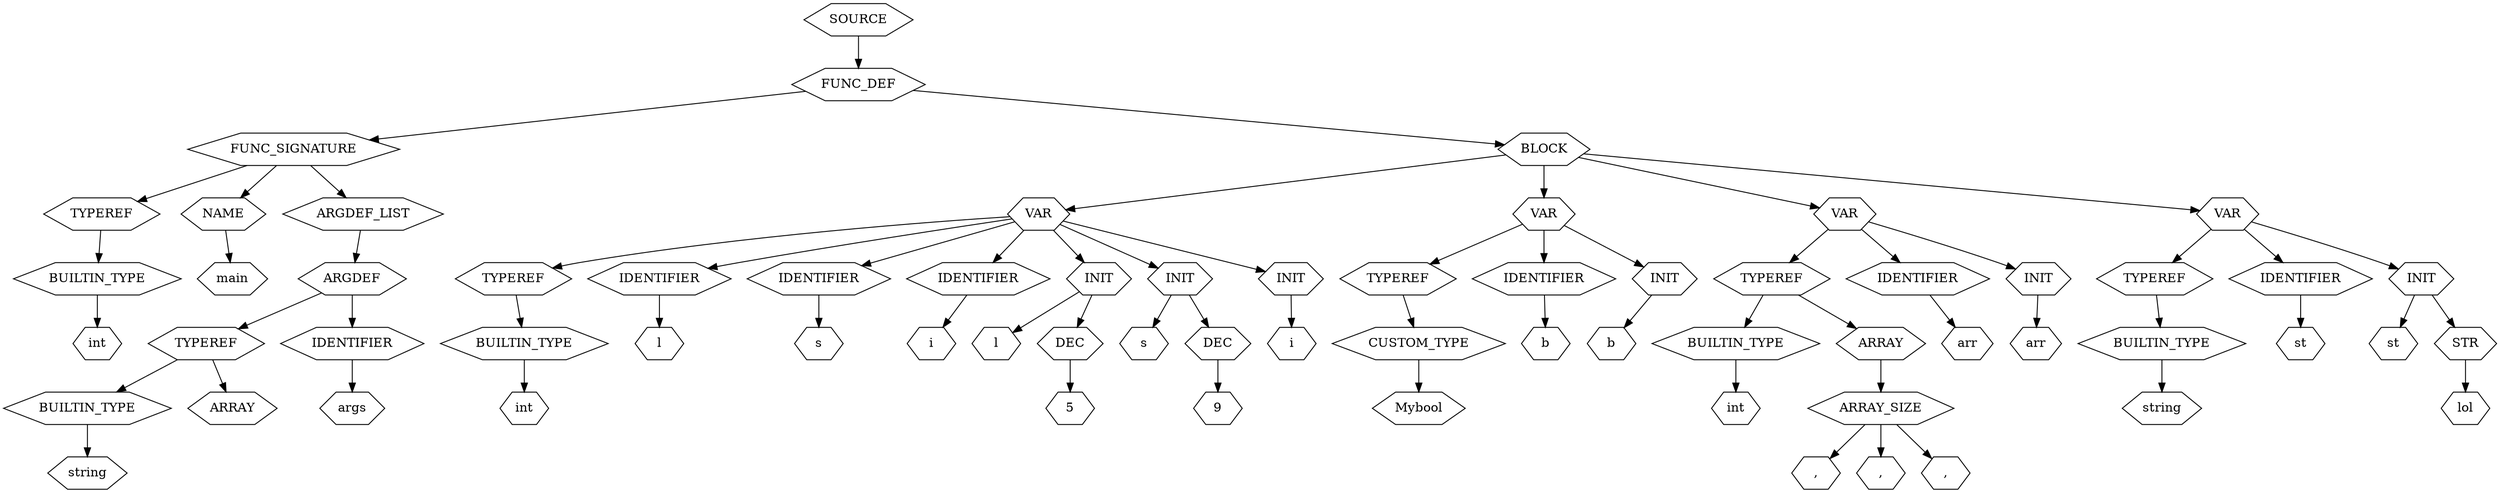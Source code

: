 digraph Tree {
    node [shape=hexagon];
    node_0 [label="SOURCE"]
    node_0 -> node_1;
    node_1 [label="FUNC_DEF"]
    node_1 -> node_2;
    node_2 [label="FUNC_SIGNATURE"]
    node_2 -> node_3;
    node_3 [label="TYPEREF"]
    node_3 -> node_4;
    node_4 [label="BUILTIN_TYPE"]
    node_4 -> node_5;
    node_5 [label="int"]
    node_2 -> node_6;
    node_6 [label="NAME"]
    node_6 -> node_7;
    node_7 [label="main"]
    node_2 -> node_8;
    node_8 [label="ARGDEF_LIST"]
    node_8 -> node_9;
    node_9 [label="ARGDEF"]
    node_9 -> node_10;
    node_10 [label="TYPEREF"]
    node_10 -> node_11;
    node_11 [label="BUILTIN_TYPE"]
    node_11 -> node_12;
    node_12 [label="string"]
    node_10 -> node_13;
    node_13 [label="ARRAY"]
    node_9 -> node_14;
    node_14 [label="IDENTIFIER"]
    node_14 -> node_15;
    node_15 [label="args"]
    node_1 -> node_16;
    node_16 [label="BLOCK"]
    node_16 -> node_17;
    node_17 [label="VAR"]
    node_17 -> node_18;
    node_18 [label="TYPEREF"]
    node_18 -> node_19;
    node_19 [label="BUILTIN_TYPE"]
    node_19 -> node_20;
    node_20 [label="int"]
    node_17 -> node_21;
    node_21 [label="IDENTIFIER"]
    node_21 -> node_22;
    node_22 [label="l"]
    node_17 -> node_23;
    node_23 [label="IDENTIFIER"]
    node_23 -> node_24;
    node_24 [label="s"]
    node_17 -> node_25;
    node_25 [label="IDENTIFIER"]
    node_25 -> node_26;
    node_26 [label="i"]
    node_17 -> node_27;
    node_27 [label="INIT"]
    node_27 -> node_28;
    node_28 [label="l"]
    node_27 -> node_29;
    node_29 [label="DEC"]
    node_29 -> node_30;
    node_30 [label="5"]
    node_17 -> node_31;
    node_31 [label="INIT"]
    node_31 -> node_32;
    node_32 [label="s"]
    node_31 -> node_33;
    node_33 [label="DEC"]
    node_33 -> node_34;
    node_34 [label="9"]
    node_17 -> node_35;
    node_35 [label="INIT"]
    node_35 -> node_36;
    node_36 [label="i"]
    node_16 -> node_37;
    node_37 [label="VAR"]
    node_37 -> node_38;
    node_38 [label="TYPEREF"]
    node_38 -> node_39;
    node_39 [label="CUSTOM_TYPE"]
    node_39 -> node_40;
    node_40 [label="Mybool"]
    node_37 -> node_41;
    node_41 [label="IDENTIFIER"]
    node_41 -> node_42;
    node_42 [label="b"]
    node_37 -> node_43;
    node_43 [label="INIT"]
    node_43 -> node_44;
    node_44 [label="b"]
    node_16 -> node_45;
    node_45 [label="VAR"]
    node_45 -> node_46;
    node_46 [label="TYPEREF"]
    node_46 -> node_47;
    node_47 [label="BUILTIN_TYPE"]
    node_47 -> node_48;
    node_48 [label="int"]
    node_46 -> node_49;
    node_49 [label="ARRAY"]
    node_49 -> node_50;
    node_50 [label="ARRAY_SIZE"]
    node_50 -> node_51;
    node_51 [label=","]
    node_50 -> node_52;
    node_52 [label=","]
    node_50 -> node_53;
    node_53 [label=","]
    node_45 -> node_54;
    node_54 [label="IDENTIFIER"]
    node_54 -> node_55;
    node_55 [label="arr"]
    node_45 -> node_56;
    node_56 [label="INIT"]
    node_56 -> node_57;
    node_57 [label="arr"]
    node_16 -> node_58;
    node_58 [label="VAR"]
    node_58 -> node_59;
    node_59 [label="TYPEREF"]
    node_59 -> node_60;
    node_60 [label="BUILTIN_TYPE"]
    node_60 -> node_61;
    node_61 [label="string"]
    node_58 -> node_62;
    node_62 [label="IDENTIFIER"]
    node_62 -> node_63;
    node_63 [label="st"]
    node_58 -> node_64;
    node_64 [label="INIT"]
    node_64 -> node_65;
    node_65 [label="st"]
    node_64 -> node_66;
    node_66 [label="STR"]
    node_66 -> node_67;
    node_67 [label="lol"]
}
